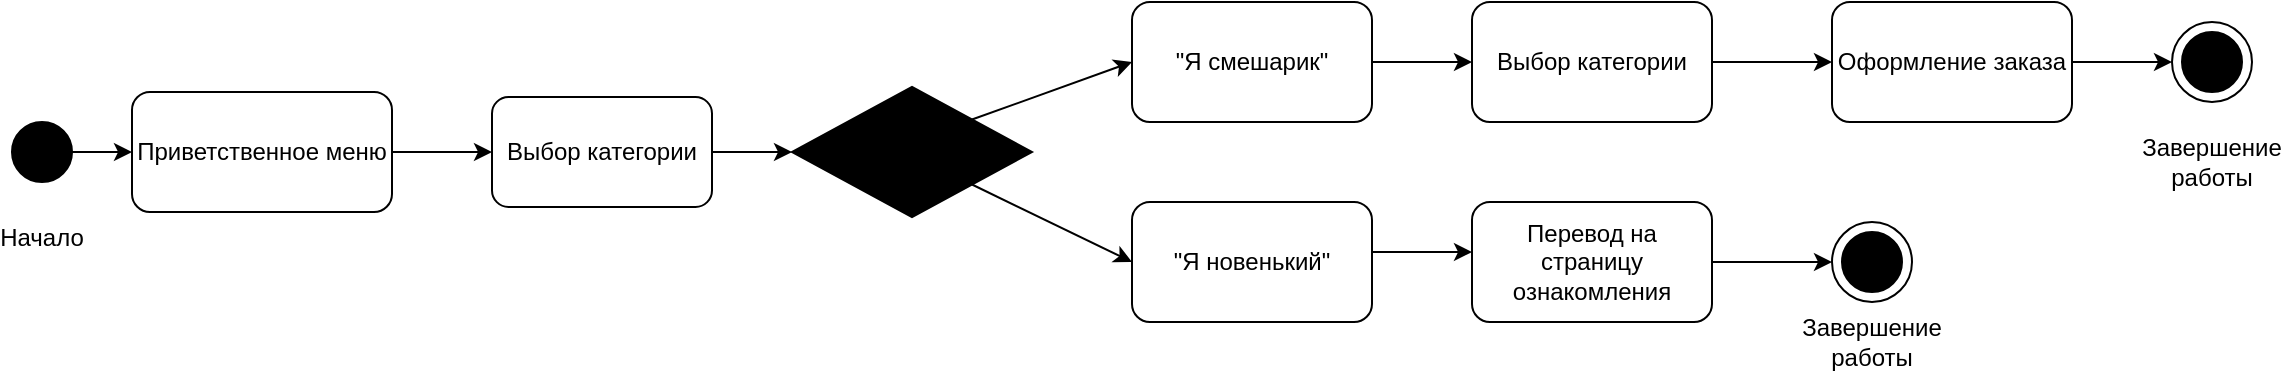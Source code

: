 <mxfile version="15.1.3" type="device"><diagram id="phynml3q7I3T5_YJFko1" name="Страница 1"><mxGraphModel dx="1278" dy="948" grid="1" gridSize="10" guides="1" tooltips="1" connect="1" arrows="1" fold="1" page="1" pageScale="1" pageWidth="1654" pageHeight="2336" math="0" shadow="0"><root><mxCell id="0"/><mxCell id="1" parent="0"/><mxCell id="OmIOAy2Hr7BDGo0PyOgh-29" style="edgeStyle=orthogonalEdgeStyle;rounded=0;orthogonalLoop=1;jettySize=auto;html=1;entryX=0;entryY=0.5;entryDx=0;entryDy=0;" parent="1" source="OmIOAy2Hr7BDGo0PyOgh-2" target="OmIOAy2Hr7BDGo0PyOgh-25" edge="1"><mxGeometry relative="1" as="geometry"/></mxCell><mxCell id="OmIOAy2Hr7BDGo0PyOgh-2" value="Приветственное меню" style="rounded=1;whiteSpace=wrap;html=1;" parent="1" vertex="1"><mxGeometry x="80" y="255" width="130" height="60" as="geometry"/></mxCell><mxCell id="OmIOAy2Hr7BDGo0PyOgh-3" style="edgeStyle=orthogonalEdgeStyle;rounded=0;orthogonalLoop=1;jettySize=auto;html=1;entryX=0;entryY=0.5;entryDx=0;entryDy=0;" parent="1" source="OmIOAy2Hr7BDGo0PyOgh-4" target="OmIOAy2Hr7BDGo0PyOgh-2" edge="1"><mxGeometry relative="1" as="geometry"/></mxCell><mxCell id="OmIOAy2Hr7BDGo0PyOgh-4" value="" style="ellipse;whiteSpace=wrap;html=1;aspect=fixed;fillColor=#000000;" parent="1" vertex="1"><mxGeometry x="20" y="270" width="30" height="30" as="geometry"/></mxCell><mxCell id="OmIOAy2Hr7BDGo0PyOgh-6" value="" style="rhombus;whiteSpace=wrap;html=1;fillColor=#000000;" parent="1" vertex="1"><mxGeometry x="410" y="252.5" width="120" height="65" as="geometry"/></mxCell><mxCell id="OmIOAy2Hr7BDGo0PyOgh-33" style="edgeStyle=orthogonalEdgeStyle;rounded=0;orthogonalLoop=1;jettySize=auto;html=1;" parent="1" source="OmIOAy2Hr7BDGo0PyOgh-7" edge="1"><mxGeometry relative="1" as="geometry"><mxPoint x="750" y="240.0" as="targetPoint"/></mxGeometry></mxCell><mxCell id="OmIOAy2Hr7BDGo0PyOgh-7" value="&quot;Я смешарик&quot;" style="rounded=1;whiteSpace=wrap;html=1;fillColor=#FFFFFF;" parent="1" vertex="1"><mxGeometry x="580" y="210" width="120" height="60" as="geometry"/></mxCell><mxCell id="OmIOAy2Hr7BDGo0PyOgh-13" value="" style="ellipse;whiteSpace=wrap;html=1;aspect=fixed;fillColor=#FFFFFF;" parent="1" vertex="1"><mxGeometry x="1100" y="220" width="40" height="40" as="geometry"/></mxCell><mxCell id="OmIOAy2Hr7BDGo0PyOgh-14" value="" style="ellipse;whiteSpace=wrap;html=1;aspect=fixed;fillColor=#000000;" parent="1" vertex="1"><mxGeometry x="1105" y="225" width="30" height="30" as="geometry"/></mxCell><mxCell id="OmIOAy2Hr7BDGo0PyOgh-15" value="Начало" style="text;html=1;strokeColor=none;fillColor=none;align=center;verticalAlign=middle;whiteSpace=wrap;rounded=0;" parent="1" vertex="1"><mxGeometry x="15" y="317.5" width="40" height="20" as="geometry"/></mxCell><mxCell id="OmIOAy2Hr7BDGo0PyOgh-16" value="" style="endArrow=classic;html=1;entryX=0;entryY=0.5;entryDx=0;entryDy=0;exitX=1;exitY=0;exitDx=0;exitDy=0;" parent="1" source="OmIOAy2Hr7BDGo0PyOgh-6" target="OmIOAy2Hr7BDGo0PyOgh-7" edge="1"><mxGeometry width="50" height="50" relative="1" as="geometry"><mxPoint x="400" y="280" as="sourcePoint"/><mxPoint x="450" y="230" as="targetPoint"/></mxGeometry></mxCell><mxCell id="OmIOAy2Hr7BDGo0PyOgh-19" value="" style="endArrow=classic;html=1;exitX=1;exitY=0.5;exitDx=0;exitDy=0;entryX=0;entryY=0.5;entryDx=0;entryDy=0;" parent="1" edge="1"><mxGeometry width="50" height="50" relative="1" as="geometry"><mxPoint x="700" y="335" as="sourcePoint"/><mxPoint x="750" y="335.0" as="targetPoint"/></mxGeometry></mxCell><mxCell id="OmIOAy2Hr7BDGo0PyOgh-21" value="&quot;Я новенький&quot;" style="rounded=1;whiteSpace=wrap;html=1;fillColor=#FFFFFF;" parent="1" vertex="1"><mxGeometry x="580" y="310" width="120" height="60" as="geometry"/></mxCell><mxCell id="OmIOAy2Hr7BDGo0PyOgh-23" value="" style="endArrow=classic;html=1;entryX=0;entryY=0.5;entryDx=0;entryDy=0;exitX=1;exitY=1;exitDx=0;exitDy=0;" parent="1" source="OmIOAy2Hr7BDGo0PyOgh-6" target="OmIOAy2Hr7BDGo0PyOgh-21" edge="1"><mxGeometry width="50" height="50" relative="1" as="geometry"><mxPoint x="370" y="255" as="sourcePoint"/><mxPoint x="450" y="208.75" as="targetPoint"/></mxGeometry></mxCell><mxCell id="OmIOAy2Hr7BDGo0PyOgh-27" style="edgeStyle=orthogonalEdgeStyle;rounded=0;orthogonalLoop=1;jettySize=auto;html=1;entryX=0;entryY=0.5;entryDx=0;entryDy=0;" parent="1" source="OmIOAy2Hr7BDGo0PyOgh-25" target="OmIOAy2Hr7BDGo0PyOgh-6" edge="1"><mxGeometry relative="1" as="geometry"/></mxCell><mxCell id="OmIOAy2Hr7BDGo0PyOgh-25" value="Выбор категории" style="rounded=1;whiteSpace=wrap;html=1;" parent="1" vertex="1"><mxGeometry x="260" y="257.5" width="110" height="55" as="geometry"/></mxCell><mxCell id="OmIOAy2Hr7BDGo0PyOgh-30" value="Завершение работы" style="text;html=1;strokeColor=none;fillColor=none;align=center;verticalAlign=middle;whiteSpace=wrap;rounded=0;" parent="1" vertex="1"><mxGeometry x="1100" y="280" width="40" height="20" as="geometry"/></mxCell><mxCell id="bS84GLyi53PlDnY4MeuG-3" style="edgeStyle=orthogonalEdgeStyle;rounded=0;orthogonalLoop=1;jettySize=auto;html=1;entryX=0;entryY=0.5;entryDx=0;entryDy=0;" edge="1" parent="1" source="OmIOAy2Hr7BDGo0PyOgh-31" target="bS84GLyi53PlDnY4MeuG-1"><mxGeometry relative="1" as="geometry"/></mxCell><mxCell id="OmIOAy2Hr7BDGo0PyOgh-31" value="Перевод на страницу ознакомления" style="rounded=1;whiteSpace=wrap;html=1;fillColor=#FFFFFF;" parent="1" vertex="1"><mxGeometry x="750" y="310" width="120" height="60" as="geometry"/></mxCell><mxCell id="OmIOAy2Hr7BDGo0PyOgh-35" style="edgeStyle=orthogonalEdgeStyle;rounded=0;orthogonalLoop=1;jettySize=auto;html=1;" parent="1" source="OmIOAy2Hr7BDGo0PyOgh-34" edge="1"><mxGeometry relative="1" as="geometry"><mxPoint x="930" y="240" as="targetPoint"/></mxGeometry></mxCell><mxCell id="OmIOAy2Hr7BDGo0PyOgh-34" value="Выбор категории" style="rounded=1;whiteSpace=wrap;html=1;" parent="1" vertex="1"><mxGeometry x="750" y="210" width="120" height="60" as="geometry"/></mxCell><mxCell id="bS84GLyi53PlDnY4MeuG-6" style="edgeStyle=orthogonalEdgeStyle;rounded=0;orthogonalLoop=1;jettySize=auto;html=1;entryX=0;entryY=0.5;entryDx=0;entryDy=0;" edge="1" parent="1" source="OmIOAy2Hr7BDGo0PyOgh-36" target="OmIOAy2Hr7BDGo0PyOgh-13"><mxGeometry relative="1" as="geometry"/></mxCell><mxCell id="OmIOAy2Hr7BDGo0PyOgh-36" value="Оформление заказа" style="rounded=1;whiteSpace=wrap;html=1;" parent="1" vertex="1"><mxGeometry x="930" y="210" width="120" height="60" as="geometry"/></mxCell><mxCell id="bS84GLyi53PlDnY4MeuG-1" value="" style="ellipse;whiteSpace=wrap;html=1;aspect=fixed;fillColor=#FFFFFF;" vertex="1" parent="1"><mxGeometry x="930" y="320" width="40" height="40" as="geometry"/></mxCell><mxCell id="bS84GLyi53PlDnY4MeuG-2" value="" style="ellipse;whiteSpace=wrap;html=1;aspect=fixed;fillColor=#000000;" vertex="1" parent="1"><mxGeometry x="935" y="325" width="30" height="30" as="geometry"/></mxCell><mxCell id="bS84GLyi53PlDnY4MeuG-4" value="Завершение работы" style="text;html=1;strokeColor=none;fillColor=none;align=center;verticalAlign=middle;whiteSpace=wrap;rounded=0;" vertex="1" parent="1"><mxGeometry x="930" y="370" width="40" height="20" as="geometry"/></mxCell></root></mxGraphModel></diagram></mxfile>